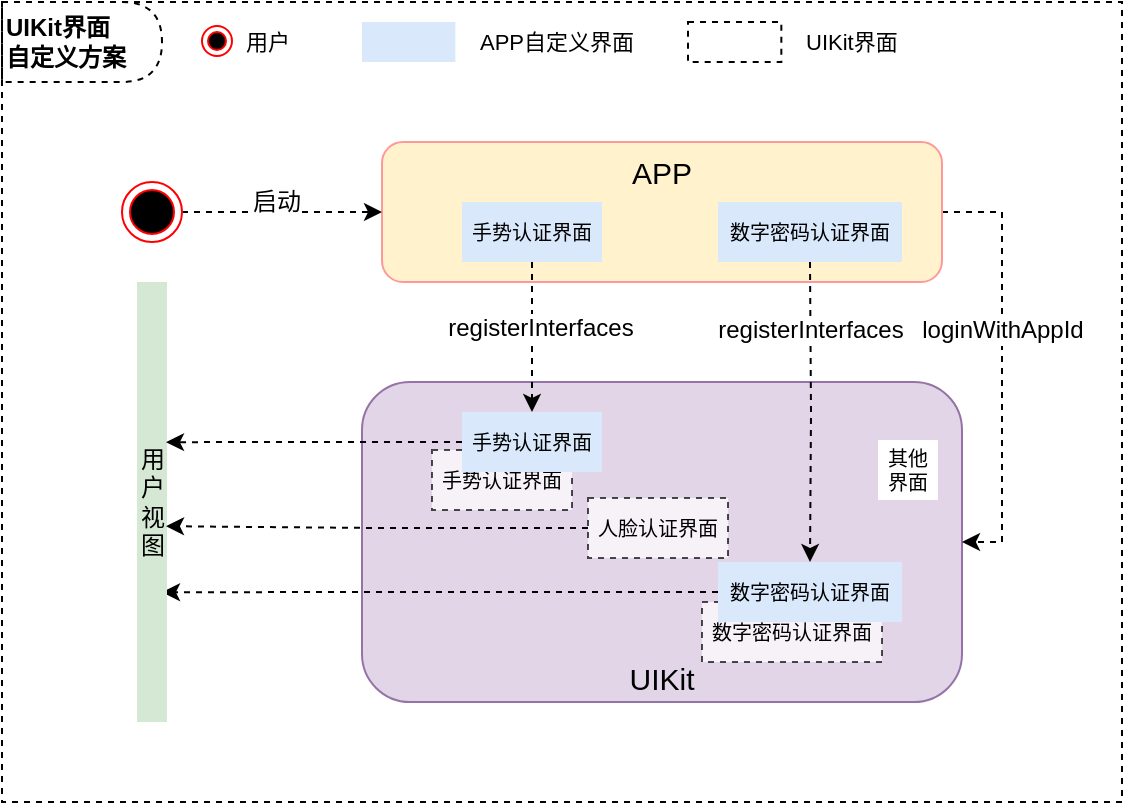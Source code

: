<mxfile version="14.1.9" type="github">
  <diagram name="Page-1" id="c7558073-3199-34d8-9f00-42111426c3f3">
    <mxGraphModel dx="946" dy="545" grid="1" gridSize="10" guides="1" tooltips="1" connect="1" arrows="1" fold="1" page="1" pageScale="1" pageWidth="826" pageHeight="1169" background="#ffffff" math="0" shadow="0">
      <root>
        <mxCell id="0" />
        <mxCell id="1" parent="0" />
        <mxCell id="CAKOB3ZQWrLJ5BJZfZmn-131" value="" style="rounded=0;whiteSpace=wrap;html=1;dashed=1;strokeColor=#000000;fillColor=none;gradientColor=none;fontSize=10;fontColor=none;" vertex="1" parent="1">
          <mxGeometry x="120" y="120" width="560" height="400" as="geometry" />
        </mxCell>
        <mxCell id="CAKOB3ZQWrLJ5BJZfZmn-97" value="UIKit" style="rounded=1;whiteSpace=wrap;html=1;strokeColor=#9673a6;fillColor=#e1d5e7;verticalAlign=bottom;fontSize=15;" vertex="1" parent="1">
          <mxGeometry x="300" y="310" width="300" height="160" as="geometry" />
        </mxCell>
        <mxCell id="CAKOB3ZQWrLJ5BJZfZmn-115" value="loginWithAppId" style="edgeStyle=orthogonalEdgeStyle;rounded=0;orthogonalLoop=1;jettySize=auto;html=1;entryX=1;entryY=0.5;entryDx=0;entryDy=0;endArrow=classic;endFill=1;fontSize=12;fontColor=none;exitX=1;exitY=0.5;exitDx=0;exitDy=0;dashed=1;" edge="1" parent="1" source="CAKOB3ZQWrLJ5BJZfZmn-96" target="CAKOB3ZQWrLJ5BJZfZmn-97">
          <mxGeometry x="-0.171" relative="1" as="geometry">
            <mxPoint as="offset" />
          </mxGeometry>
        </mxCell>
        <mxCell id="CAKOB3ZQWrLJ5BJZfZmn-96" value="APP" style="rounded=1;whiteSpace=wrap;html=1;fillColor=#fff2cc;strokeColor=#FF9999;horizontal=1;verticalAlign=top;fontSize=15;" vertex="1" parent="1">
          <mxGeometry x="310" y="190" width="280" height="70" as="geometry" />
        </mxCell>
        <mxCell id="CAKOB3ZQWrLJ5BJZfZmn-100" value="手势认证界面" style="rounded=0;whiteSpace=wrap;html=1;fontSize=10;dashed=1;opacity=70;" vertex="1" parent="1">
          <mxGeometry x="335" y="344" width="70" height="30" as="geometry" />
        </mxCell>
        <mxCell id="CAKOB3ZQWrLJ5BJZfZmn-102" value="数字密码认证界面" style="rounded=0;whiteSpace=wrap;html=1;fontSize=10;opacity=70;dashed=1;" vertex="1" parent="1">
          <mxGeometry x="470" y="420" width="90" height="30" as="geometry" />
        </mxCell>
        <mxCell id="CAKOB3ZQWrLJ5BJZfZmn-104" value="其他界面" style="rounded=0;whiteSpace=wrap;html=1;gradientColor=none;fontSize=10;strokeColor=none;" vertex="1" parent="1">
          <mxGeometry x="558" y="339" width="30" height="30" as="geometry" />
        </mxCell>
        <mxCell id="CAKOB3ZQWrLJ5BJZfZmn-108" style="edgeStyle=orthogonalEdgeStyle;rounded=0;orthogonalLoop=1;jettySize=auto;html=1;entryX=0;entryY=0.5;entryDx=0;entryDy=0;dashed=1;fontSize=12;fontColor=none;" edge="1" parent="1" source="CAKOB3ZQWrLJ5BJZfZmn-107" target="CAKOB3ZQWrLJ5BJZfZmn-96">
          <mxGeometry relative="1" as="geometry" />
        </mxCell>
        <mxCell id="CAKOB3ZQWrLJ5BJZfZmn-109" value="启动" style="edgeLabel;html=1;align=center;verticalAlign=middle;resizable=0;points=[];fontSize=12;fontColor=none;" vertex="1" connectable="0" parent="CAKOB3ZQWrLJ5BJZfZmn-108">
          <mxGeometry x="-0.06" y="1" relative="1" as="geometry">
            <mxPoint y="-4" as="offset" />
          </mxGeometry>
        </mxCell>
        <mxCell id="CAKOB3ZQWrLJ5BJZfZmn-107" value="" style="ellipse;html=1;shape=endState;fillColor=#000000;strokeColor=#ff0000;fontSize=12;fontColor=none;" vertex="1" parent="1">
          <mxGeometry x="180" y="210" width="30" height="30" as="geometry" />
        </mxCell>
        <mxCell id="CAKOB3ZQWrLJ5BJZfZmn-111" style="edgeStyle=orthogonalEdgeStyle;rounded=0;orthogonalLoop=1;jettySize=auto;html=1;dashed=1;fontSize=12;fontColor=none;entryX=0.5;entryY=0;entryDx=0;entryDy=0;" edge="1" parent="1" target="CAKOB3ZQWrLJ5BJZfZmn-113">
          <mxGeometry relative="1" as="geometry">
            <mxPoint x="524" y="250" as="sourcePoint" />
          </mxGeometry>
        </mxCell>
        <mxCell id="CAKOB3ZQWrLJ5BJZfZmn-112" value="registerInterfaces" style="edgeLabel;html=1;align=center;verticalAlign=middle;resizable=0;points=[];fontSize=12;fontColor=none;" vertex="1" connectable="0" parent="CAKOB3ZQWrLJ5BJZfZmn-111">
          <mxGeometry x="-0.639" relative="1" as="geometry">
            <mxPoint y="7" as="offset" />
          </mxGeometry>
        </mxCell>
        <mxCell id="CAKOB3ZQWrLJ5BJZfZmn-121" style="edgeStyle=orthogonalEdgeStyle;rounded=0;orthogonalLoop=1;jettySize=auto;html=1;entryX=0.833;entryY=0.705;entryDx=0;entryDy=0;entryPerimeter=0;dashed=1;endArrow=classic;endFill=1;fontSize=12;fontColor=none;" edge="1" parent="1" source="CAKOB3ZQWrLJ5BJZfZmn-113" target="CAKOB3ZQWrLJ5BJZfZmn-118">
          <mxGeometry relative="1" as="geometry" />
        </mxCell>
        <mxCell id="CAKOB3ZQWrLJ5BJZfZmn-113" value="数字密码认证界面" style="rounded=0;whiteSpace=wrap;html=1;fontSize=10;fillColor=#dae8fc;strokeColor=none;" vertex="1" parent="1">
          <mxGeometry x="478" y="400" width="92" height="30" as="geometry" />
        </mxCell>
        <mxCell id="CAKOB3ZQWrLJ5BJZfZmn-118" value="用户视图" style="rounded=0;whiteSpace=wrap;html=1;fillColor=#d5e8d4;fontSize=12;strokeColor=none;" vertex="1" parent="1">
          <mxGeometry x="187.5" y="260" width="15" height="220" as="geometry" />
        </mxCell>
        <mxCell id="CAKOB3ZQWrLJ5BJZfZmn-126" style="edgeStyle=orthogonalEdgeStyle;rounded=0;orthogonalLoop=1;jettySize=auto;html=1;entryX=0.5;entryY=0;entryDx=0;entryDy=0;dashed=1;endArrow=classic;endFill=1;fontSize=12;fontColor=none;" edge="1" parent="1" source="CAKOB3ZQWrLJ5BJZfZmn-122" target="CAKOB3ZQWrLJ5BJZfZmn-125">
          <mxGeometry relative="1" as="geometry" />
        </mxCell>
        <mxCell id="CAKOB3ZQWrLJ5BJZfZmn-122" value="手势认证界面" style="rounded=0;whiteSpace=wrap;html=1;fontSize=10;fillColor=#dae8fc;strokeColor=none;" vertex="1" parent="1">
          <mxGeometry x="350" y="220" width="70" height="30" as="geometry" />
        </mxCell>
        <mxCell id="CAKOB3ZQWrLJ5BJZfZmn-128" style="edgeStyle=orthogonalEdgeStyle;rounded=0;orthogonalLoop=1;jettySize=auto;html=1;entryX=0.967;entryY=0.555;entryDx=0;entryDy=0;entryPerimeter=0;dashed=1;endArrow=classic;endFill=1;fontSize=12;fontColor=none;" edge="1" parent="1" source="CAKOB3ZQWrLJ5BJZfZmn-101" target="CAKOB3ZQWrLJ5BJZfZmn-118">
          <mxGeometry relative="1" as="geometry" />
        </mxCell>
        <mxCell id="CAKOB3ZQWrLJ5BJZfZmn-101" value="人脸认证界面" style="rounded=0;whiteSpace=wrap;html=1;fontSize=10;opacity=70;dashed=1;" vertex="1" parent="1">
          <mxGeometry x="413" y="368" width="70" height="30" as="geometry" />
        </mxCell>
        <mxCell id="CAKOB3ZQWrLJ5BJZfZmn-129" style="edgeStyle=orthogonalEdgeStyle;rounded=0;orthogonalLoop=1;jettySize=auto;html=1;entryX=0.967;entryY=0.364;entryDx=0;entryDy=0;entryPerimeter=0;dashed=1;endArrow=classic;endFill=1;fontSize=12;fontColor=none;" edge="1" parent="1" source="CAKOB3ZQWrLJ5BJZfZmn-125" target="CAKOB3ZQWrLJ5BJZfZmn-118">
          <mxGeometry relative="1" as="geometry" />
        </mxCell>
        <mxCell id="CAKOB3ZQWrLJ5BJZfZmn-125" value="手势认证界面" style="rounded=0;whiteSpace=wrap;html=1;fontSize=10;fillColor=#dae8fc;strokeColor=none;" vertex="1" parent="1">
          <mxGeometry x="350" y="325" width="70" height="30" as="geometry" />
        </mxCell>
        <mxCell id="CAKOB3ZQWrLJ5BJZfZmn-127" value="registerInterfaces" style="edgeLabel;html=1;align=center;verticalAlign=middle;resizable=0;points=[];fontSize=12;fontColor=none;" vertex="1" connectable="0" parent="1">
          <mxGeometry x="389" y="283" as="geometry" />
        </mxCell>
        <mxCell id="CAKOB3ZQWrLJ5BJZfZmn-130" value="数字密码认证界面" style="rounded=0;whiteSpace=wrap;html=1;fontSize=10;fillColor=#dae8fc;strokeColor=none;" vertex="1" parent="1">
          <mxGeometry x="478" y="220" width="92" height="30" as="geometry" />
        </mxCell>
        <mxCell id="CAKOB3ZQWrLJ5BJZfZmn-132" value="UIKit界面&lt;br style=&quot;font-size: 12px;&quot;&gt;自定义方案" style="shape=delay;whiteSpace=wrap;html=1;dashed=1;strokeColor=#000000;gradientColor=none;fontSize=12;fontColor=none;align=left;fillColor=none;fontStyle=1" vertex="1" parent="1">
          <mxGeometry x="120" y="120" width="80" height="40" as="geometry" />
        </mxCell>
        <mxCell id="CAKOB3ZQWrLJ5BJZfZmn-133" value="" style="ellipse;html=1;shape=endState;fillColor=#000000;strokeColor=#ff0000;fontSize=12;fontColor=none;" vertex="1" parent="1">
          <mxGeometry x="220" y="132" width="15" height="15" as="geometry" />
        </mxCell>
        <mxCell id="CAKOB3ZQWrLJ5BJZfZmn-135" value="用户" style="text;html=1;strokeColor=none;fillColor=none;align=left;verticalAlign=middle;whiteSpace=wrap;rounded=0;dashed=1;fontSize=11;fontColor=none;" vertex="1" parent="1">
          <mxGeometry x="240" y="130" width="40" height="20" as="geometry" />
        </mxCell>
        <mxCell id="CAKOB3ZQWrLJ5BJZfZmn-136" value="" style="rounded=0;whiteSpace=wrap;html=1;fontSize=10;fillColor=#dae8fc;strokeColor=none;" vertex="1" parent="1">
          <mxGeometry x="300" y="130" width="46.67" height="20" as="geometry" />
        </mxCell>
        <mxCell id="CAKOB3ZQWrLJ5BJZfZmn-137" value="APP自定义界面" style="text;html=1;strokeColor=none;fillColor=none;align=left;verticalAlign=middle;whiteSpace=wrap;rounded=0;dashed=1;fontSize=11;fontColor=none;" vertex="1" parent="1">
          <mxGeometry x="357" y="130" width="80" height="20" as="geometry" />
        </mxCell>
        <mxCell id="CAKOB3ZQWrLJ5BJZfZmn-138" value="" style="rounded=0;whiteSpace=wrap;html=1;fontSize=10;dashed=1;" vertex="1" parent="1">
          <mxGeometry x="463" y="130" width="46.67" height="20" as="geometry" />
        </mxCell>
        <mxCell id="CAKOB3ZQWrLJ5BJZfZmn-139" value="UIKit界面" style="text;html=1;strokeColor=none;fillColor=none;align=left;verticalAlign=middle;whiteSpace=wrap;rounded=0;dashed=1;fontSize=11;fontColor=none;" vertex="1" parent="1">
          <mxGeometry x="520" y="130" width="80" height="20" as="geometry" />
        </mxCell>
      </root>
    </mxGraphModel>
  </diagram>
</mxfile>
